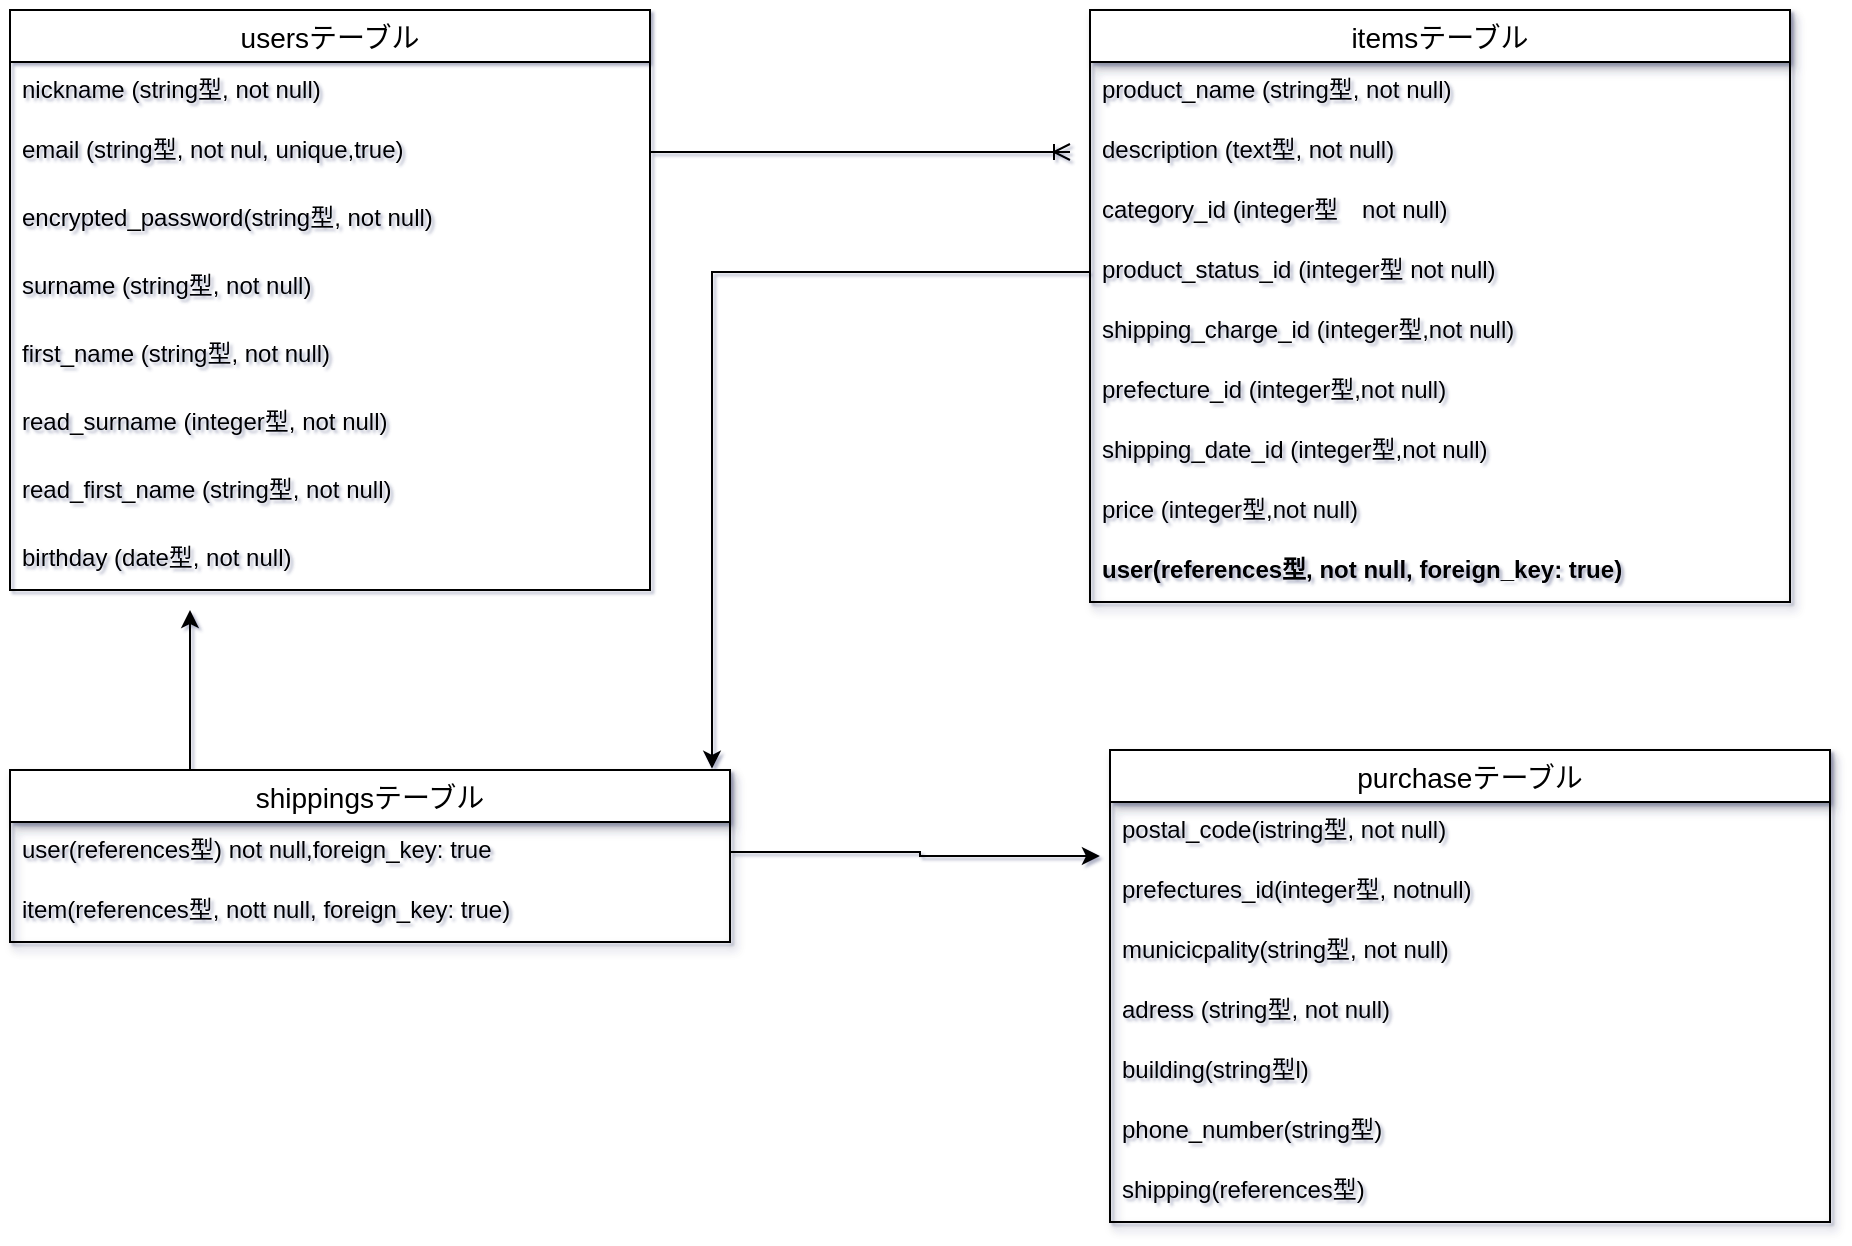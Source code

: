 <mxfile version="14.2.4" type="embed">
    <diagram id="e-p9qFQfk2fTBaWSNOmB" name="ページ1">
        <mxGraphModel dx="844" dy="711" grid="1" gridSize="10" guides="0" tooltips="1" connect="1" arrows="1" fold="1" page="1" pageScale="1" pageWidth="827" pageHeight="1169" background="none" math="0" shadow="1">
            <root>
                <mxCell id="0"/>
                <mxCell id="1" parent="0"/>
                <mxCell id="102" value="usersテーブル" style="swimlane;fontStyle=0;childLayout=stackLayout;horizontal=1;startSize=26;horizontalStack=0;resizeParent=1;resizeParentMax=0;resizeLast=0;collapsible=1;marginBottom=0;align=center;fontSize=14;" parent="1" vertex="1">
                    <mxGeometry x="40" y="20" width="320" height="290" as="geometry"/>
                </mxCell>
                <mxCell id="103" value="nickname (string型, not null)&#10;&#10;a" style="text;strokeColor=none;fillColor=none;spacingLeft=4;spacingRight=4;overflow=hidden;rotatable=0;points=[[0,0.5],[1,0.5]];portConstraint=eastwest;fontSize=12;" parent="102" vertex="1">
                    <mxGeometry y="26" width="320" height="30" as="geometry"/>
                </mxCell>
                <mxCell id="104" value="email (string型, not nul, unique,true)" style="text;strokeColor=none;fillColor=none;spacingLeft=4;spacingRight=4;overflow=hidden;rotatable=0;points=[[0,0.5],[1,0.5]];portConstraint=eastwest;fontSize=12;" parent="102" vertex="1">
                    <mxGeometry y="56" width="320" height="30" as="geometry"/>
                </mxCell>
                <mxCell id="105" value="encrypted_password(string型, not null)" style="text;strokeColor=none;fillColor=none;spacingLeft=4;spacingRight=4;overflow=hidden;rotatable=0;points=[[0,0.5],[1,0.5]];portConstraint=eastwest;fontSize=12;shadow=1;verticalAlign=middle;" parent="102" vertex="1">
                    <mxGeometry y="86" width="320" height="34" as="geometry"/>
                </mxCell>
                <mxCell id="108" value="surname (string型, not null)" style="text;strokeColor=none;fillColor=none;spacingLeft=4;spacingRight=4;overflow=hidden;rotatable=0;points=[[0,0.5],[1,0.5]];portConstraint=eastwest;fontSize=12;shadow=1;verticalAlign=middle;" parent="102" vertex="1">
                    <mxGeometry y="120" width="320" height="34" as="geometry"/>
                </mxCell>
                <mxCell id="109" value="first_name (string型, not null)" style="text;strokeColor=none;fillColor=none;spacingLeft=4;spacingRight=4;overflow=hidden;rotatable=0;points=[[0,0.5],[1,0.5]];portConstraint=eastwest;fontSize=12;shadow=1;verticalAlign=middle;" parent="102" vertex="1">
                    <mxGeometry y="154" width="320" height="34" as="geometry"/>
                </mxCell>
                <mxCell id="110" value="read_surname (integer型, not null)" style="text;strokeColor=none;fillColor=none;spacingLeft=4;spacingRight=4;overflow=hidden;rotatable=0;points=[[0,0.5],[1,0.5]];portConstraint=eastwest;fontSize=12;shadow=1;verticalAlign=middle;" parent="102" vertex="1">
                    <mxGeometry y="188" width="320" height="34" as="geometry"/>
                </mxCell>
                <mxCell id="144" value="read_first_name (string型, not null)" style="text;strokeColor=none;fillColor=none;spacingLeft=4;spacingRight=4;overflow=hidden;rotatable=0;points=[[0,0.5],[1,0.5]];portConstraint=eastwest;fontSize=12;shadow=1;verticalAlign=middle;" parent="102" vertex="1">
                    <mxGeometry y="222" width="320" height="34" as="geometry"/>
                </mxCell>
                <mxCell id="145" value="birthday (date型, not null)" style="text;strokeColor=none;fillColor=none;spacingLeft=4;spacingRight=4;overflow=hidden;rotatable=0;points=[[0,0.5],[1,0.5]];portConstraint=eastwest;fontSize=12;shadow=1;verticalAlign=middle;" parent="102" vertex="1">
                    <mxGeometry y="256" width="320" height="34" as="geometry"/>
                </mxCell>
                <mxCell id="112" value="itemsテーブル" style="swimlane;fontStyle=0;childLayout=stackLayout;horizontal=1;startSize=26;horizontalStack=0;resizeParent=1;resizeParentMax=0;resizeLast=0;collapsible=1;marginBottom=0;align=center;fontSize=14;shadow=1;html=0;" parent="1" vertex="1">
                    <mxGeometry x="580" y="20" width="350" height="296" as="geometry"/>
                </mxCell>
                <mxCell id="140" value="product_name (string型, not null)" style="text;strokeColor=none;fillColor=none;spacingLeft=4;spacingRight=4;overflow=hidden;rotatable=0;points=[[0,0.5],[1,0.5]];portConstraint=eastwest;fontSize=12;" parent="112" vertex="1">
                    <mxGeometry y="26" width="350" height="30" as="geometry"/>
                </mxCell>
                <mxCell id="115" value="description (text型, not null)" style="text;strokeColor=none;fillColor=none;spacingLeft=4;spacingRight=4;overflow=hidden;rotatable=0;points=[[0,0.5],[1,0.5]];portConstraint=eastwest;fontSize=12;" parent="112" vertex="1">
                    <mxGeometry y="56" width="350" height="30" as="geometry"/>
                </mxCell>
                <mxCell id="116" value="category_id (integer型　not null)" style="text;strokeColor=none;fillColor=none;spacingLeft=4;spacingRight=4;overflow=hidden;rotatable=0;points=[[0,0.5],[1,0.5]];portConstraint=eastwest;fontSize=12;" parent="112" vertex="1">
                    <mxGeometry y="86" width="350" height="30" as="geometry"/>
                </mxCell>
                <mxCell id="117" value="product_status_id (integer型 not null)" style="text;strokeColor=none;fillColor=none;spacingLeft=4;spacingRight=4;overflow=hidden;rotatable=0;points=[[0,0.5],[1,0.5]];portConstraint=eastwest;fontSize=12;" parent="112" vertex="1">
                    <mxGeometry y="116" width="350" height="30" as="geometry"/>
                </mxCell>
                <mxCell id="142" value="shipping_charge_id (integer型,not null)" style="text;strokeColor=none;fillColor=none;spacingLeft=4;spacingRight=4;overflow=hidden;rotatable=0;points=[[0,0.5],[1,0.5]];portConstraint=eastwest;fontSize=12;" parent="112" vertex="1">
                    <mxGeometry y="146" width="350" height="30" as="geometry"/>
                </mxCell>
                <mxCell id="150" value="prefecture_id (integer型,not null)" style="text;strokeColor=none;fillColor=none;spacingLeft=4;spacingRight=4;overflow=hidden;rotatable=0;points=[[0,0.5],[1,0.5]];portConstraint=eastwest;fontSize=12;" vertex="1" parent="112">
                    <mxGeometry y="176" width="350" height="30" as="geometry"/>
                </mxCell>
                <mxCell id="151" value="shipping_date_id (integer型,not null)" style="text;strokeColor=none;fillColor=none;spacingLeft=4;spacingRight=4;overflow=hidden;rotatable=0;points=[[0,0.5],[1,0.5]];portConstraint=eastwest;fontSize=12;" vertex="1" parent="112">
                    <mxGeometry y="206" width="350" height="30" as="geometry"/>
                </mxCell>
                <mxCell id="152" value="price (integer型,not null)" style="text;strokeColor=none;fillColor=none;spacingLeft=4;spacingRight=4;overflow=hidden;rotatable=0;points=[[0,0.5],[1,0.5]];portConstraint=eastwest;fontSize=12;" vertex="1" parent="112">
                    <mxGeometry y="236" width="350" height="30" as="geometry"/>
                </mxCell>
                <mxCell id="153" value="user(references型, not null, foreign_key: true)" style="text;strokeColor=none;fillColor=none;spacingLeft=4;spacingRight=4;overflow=hidden;rotatable=0;points=[[0,0.5],[1,0.5]];portConstraint=eastwest;fontSize=12;fontStyle=1" vertex="1" parent="112">
                    <mxGeometry y="266" width="350" height="30" as="geometry"/>
                </mxCell>
                <mxCell id="146" style="edgeStyle=orthogonalEdgeStyle;rounded=0;orthogonalLoop=1;jettySize=auto;html=1;exitX=0.25;exitY=0;exitDx=0;exitDy=0;" edge="1" parent="1" source="118">
                    <mxGeometry relative="1" as="geometry">
                        <mxPoint x="130" y="320" as="targetPoint"/>
                    </mxGeometry>
                </mxCell>
                <mxCell id="118" value="shippingsテーブル" style="swimlane;fontStyle=0;childLayout=stackLayout;horizontal=1;startSize=26;horizontalStack=0;resizeParent=1;resizeParentMax=0;resizeLast=0;collapsible=1;marginBottom=0;align=center;fontSize=14;shadow=1;html=0;" parent="1" vertex="1">
                    <mxGeometry x="40" y="400" width="360" height="86" as="geometry"/>
                </mxCell>
                <mxCell id="122" value="user(references型) not null,foreign_key: true" style="text;strokeColor=none;fillColor=none;spacingLeft=4;spacingRight=4;overflow=hidden;rotatable=0;points=[[0,0.5],[1,0.5]];portConstraint=eastwest;fontSize=12;" parent="118" vertex="1">
                    <mxGeometry y="26" width="360" height="30" as="geometry"/>
                </mxCell>
                <mxCell id="124" value="item(references型, nott null, foreign_key: true)" style="text;strokeColor=none;fillColor=none;spacingLeft=4;spacingRight=4;overflow=hidden;rotatable=0;points=[[0,0.5],[1,0.5]];portConstraint=eastwest;fontSize=12;" parent="118" vertex="1">
                    <mxGeometry y="56" width="360" height="30" as="geometry"/>
                </mxCell>
                <mxCell id="125" value="purchaseテーブル" style="swimlane;fontStyle=0;childLayout=stackLayout;horizontal=1;startSize=26;horizontalStack=0;resizeParent=1;resizeParentMax=0;resizeLast=0;collapsible=1;marginBottom=0;align=center;fontSize=14;shadow=1;html=0;" parent="1" vertex="1">
                    <mxGeometry x="590" y="390" width="360" height="236" as="geometry"/>
                </mxCell>
                <mxCell id="126" value="postal_code(istring型, not null)" style="text;strokeColor=none;fillColor=none;spacingLeft=4;spacingRight=4;overflow=hidden;rotatable=0;points=[[0,0.5],[1,0.5]];portConstraint=eastwest;fontSize=12;" parent="125" vertex="1">
                    <mxGeometry y="26" width="360" height="30" as="geometry"/>
                </mxCell>
                <mxCell id="127" value="prefectures_id(integer型, notnull)" style="text;strokeColor=none;fillColor=none;spacingLeft=4;spacingRight=4;overflow=hidden;rotatable=0;points=[[0,0.5],[1,0.5]];portConstraint=eastwest;fontSize=12;" parent="125" vertex="1">
                    <mxGeometry y="56" width="360" height="30" as="geometry"/>
                </mxCell>
                <mxCell id="128" value="municicpality(string型, not null)" style="text;strokeColor=none;fillColor=none;spacingLeft=4;spacingRight=4;overflow=hidden;rotatable=0;points=[[0,0.5],[1,0.5]];portConstraint=eastwest;fontSize=12;" parent="125" vertex="1">
                    <mxGeometry y="86" width="360" height="30" as="geometry"/>
                </mxCell>
                <mxCell id="129" value="adress (string型, not null)" style="text;strokeColor=none;fillColor=none;spacingLeft=4;spacingRight=4;overflow=hidden;rotatable=0;points=[[0,0.5],[1,0.5]];portConstraint=eastwest;fontSize=12;" parent="125" vertex="1">
                    <mxGeometry y="116" width="360" height="30" as="geometry"/>
                </mxCell>
                <mxCell id="130" value="building(string型l)" style="text;strokeColor=none;fillColor=none;spacingLeft=4;spacingRight=4;overflow=hidden;rotatable=0;points=[[0,0.5],[1,0.5]];portConstraint=eastwest;fontSize=12;" parent="125" vertex="1">
                    <mxGeometry y="146" width="360" height="30" as="geometry"/>
                </mxCell>
                <mxCell id="131" value="phone_number(string型)" style="text;strokeColor=none;fillColor=none;spacingLeft=4;spacingRight=4;overflow=hidden;rotatable=0;points=[[0,0.5],[1,0.5]];portConstraint=eastwest;fontSize=12;" parent="125" vertex="1">
                    <mxGeometry y="176" width="360" height="30" as="geometry"/>
                </mxCell>
                <mxCell id="149" value="shipping(references型)" style="text;strokeColor=none;fillColor=none;spacingLeft=4;spacingRight=4;overflow=hidden;rotatable=0;points=[[0,0.5],[1,0.5]];portConstraint=eastwest;fontSize=12;" vertex="1" parent="125">
                    <mxGeometry y="206" width="360" height="30" as="geometry"/>
                </mxCell>
                <mxCell id="132" style="edgeStyle=orthogonalEdgeStyle;rounded=0;orthogonalLoop=1;jettySize=auto;html=1;exitX=1;exitY=0.5;exitDx=0;exitDy=0;endArrow=ERoneToMany;endFill=0;fontSize=17;strokeWidth=1;" parent="1" source="104" edge="1">
                    <mxGeometry relative="1" as="geometry">
                        <mxPoint x="570" y="91" as="targetPoint"/>
                        <Array as="points">
                            <mxPoint x="570" y="91"/>
                            <mxPoint x="570" y="91"/>
                        </Array>
                    </mxGeometry>
                </mxCell>
                <mxCell id="137" style="edgeStyle=orthogonalEdgeStyle;rounded=0;orthogonalLoop=1;jettySize=auto;html=1;exitX=0;exitY=0.5;exitDx=0;exitDy=0;endArrow=classic;endFill=1;strokeWidth=1;fontSize=17;entryX=0.975;entryY=-0.007;entryDx=0;entryDy=0;entryPerimeter=0;" parent="1" source="117" target="118" edge="1">
                    <mxGeometry relative="1" as="geometry">
                        <mxPoint x="390" y="380" as="targetPoint"/>
                    </mxGeometry>
                </mxCell>
                <mxCell id="147" style="edgeStyle=orthogonalEdgeStyle;rounded=0;orthogonalLoop=1;jettySize=auto;html=1;exitX=1;exitY=0.5;exitDx=0;exitDy=0;entryX=-0.014;entryY=0.9;entryDx=0;entryDy=0;entryPerimeter=0;" edge="1" parent="1" source="122" target="126">
                    <mxGeometry relative="1" as="geometry"/>
                </mxCell>
            </root>
        </mxGraphModel>
    </diagram>
</mxfile>